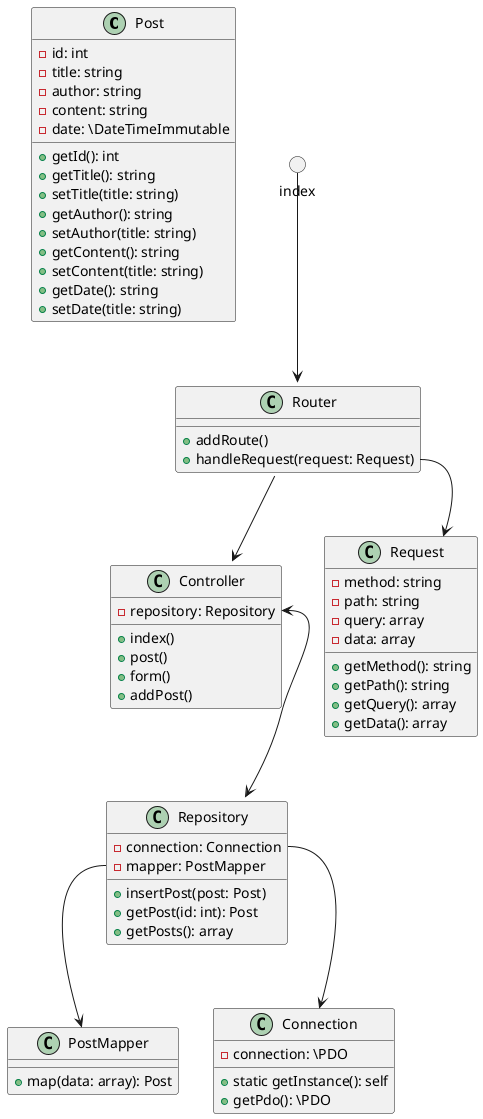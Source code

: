 @startuml
'https://plantuml.com/class-diagram

class Post {
    - id: int
    - title: string
    - author: string
    - content: string
    - date: \DateTimeImmutable
    + getId(): int
    + getTitle(): string
    + setTitle(title: string)
    + getAuthor(): string
    + setAuthor(title: string)
    + getContent(): string
    + setContent(title: string)
    + getDate(): string
    + setDate(title: string)
}

class PostMapper {
    + map(data: array): Post
}

class Connection {
    - connection: \PDO
    + static getInstance(): self
    + getPdo(): \PDO
}

class Repository {
    - connection: Connection
    - mapper: PostMapper
    + insertPost(post: Post)
    + getPost(id: int): Post
    + getPosts(): array
}

class Controller {
    - repository: Repository
    + index()
    + post()
    + form()
    + addPost()
}

class Request {
    - method: string
    - path: string
    - query: array
    - data: array
    + getMethod(): string
    + getPath(): string
    + getQuery(): array
    + getData(): array
}

class Router {
    + addRoute()
    + handleRequest(request: Request)
}

() index

Repository::mapper --> PostMapper
Repository::connection --> Connection
Controller::repository <--> Repository
Router::handleRequest --> Request
Router --> Controller
index --> Router

@enduml
